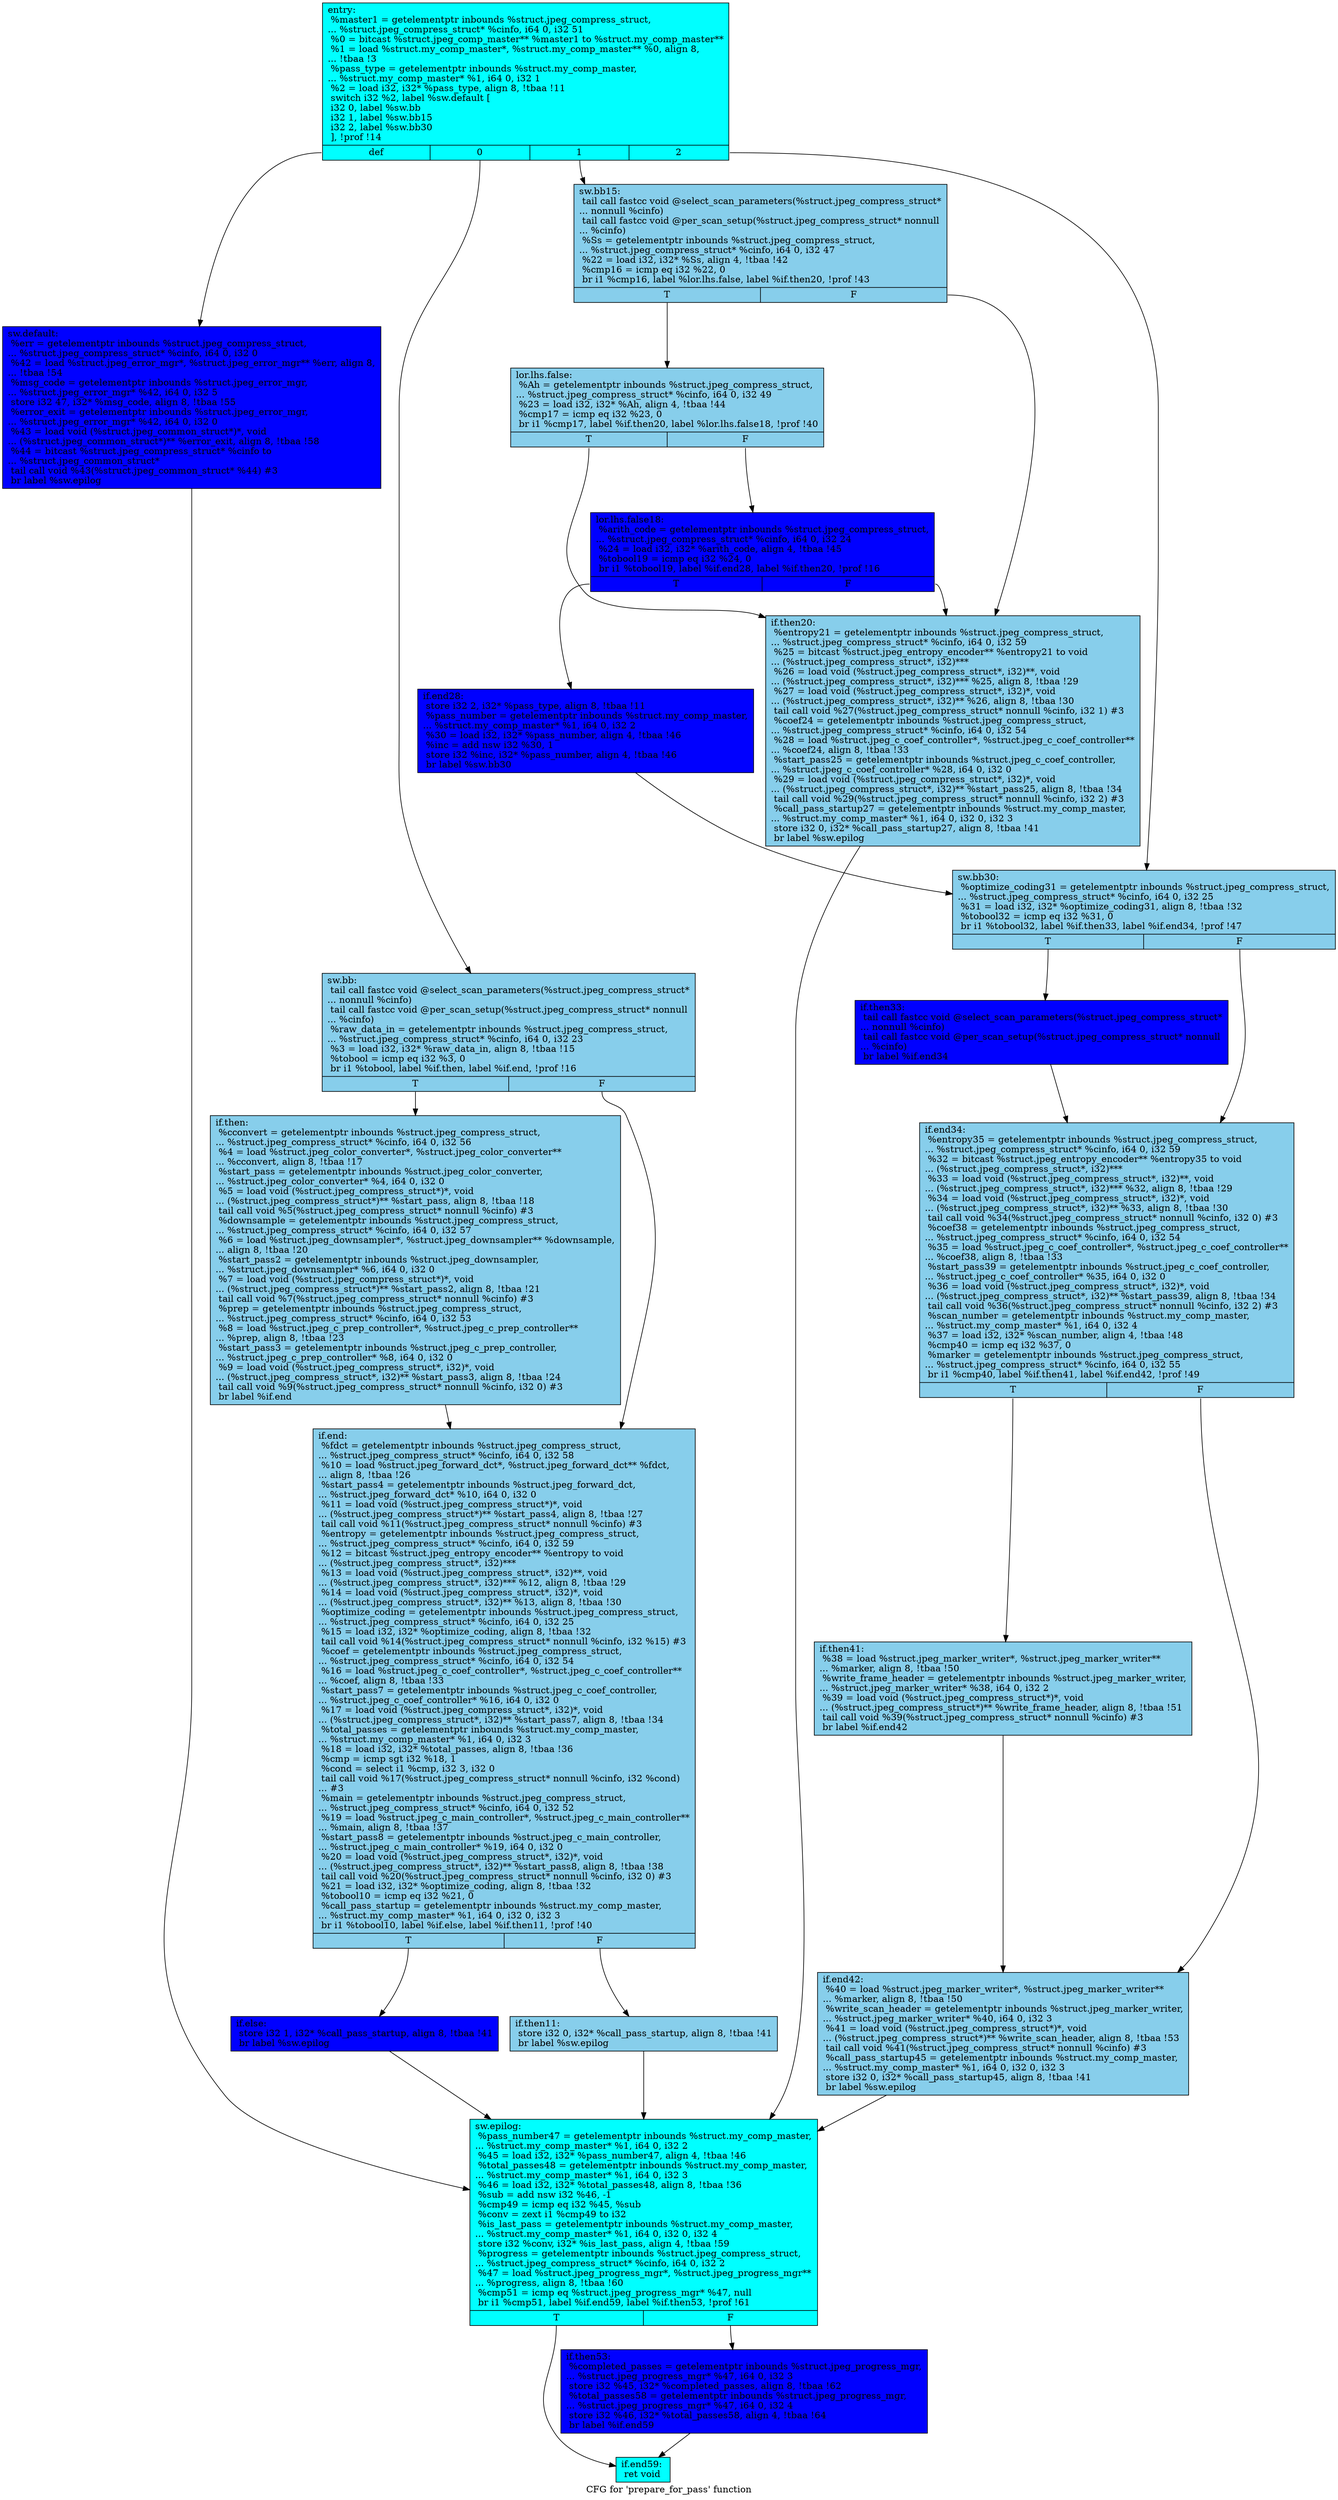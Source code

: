 digraph "CFG for 'prepare_for_pass' function" {
	label="CFG for 'prepare_for_pass' function";

	Node0x61f1650 [shape=record, style = filled, fillcolor = cyan, label="{entry:\l  %master1 = getelementptr inbounds %struct.jpeg_compress_struct,\l... %struct.jpeg_compress_struct* %cinfo, i64 0, i32 51\l  %0 = bitcast %struct.jpeg_comp_master** %master1 to %struct.my_comp_master**\l  %1 = load %struct.my_comp_master*, %struct.my_comp_master** %0, align 8,\l... !tbaa !3\l  %pass_type = getelementptr inbounds %struct.my_comp_master,\l... %struct.my_comp_master* %1, i64 0, i32 1\l  %2 = load i32, i32* %pass_type, align 8, !tbaa !11\l  switch i32 %2, label %sw.default [\l    i32 0, label %sw.bb\l    i32 1, label %sw.bb15\l    i32 2, label %sw.bb30\l  ], !prof !14\l|{<s0>def|<s1>0|<s2>1|<s3>2}}"];
	Node0x61f1650:s0 -> Node0x61f1840;
	Node0x61f1650:s1 -> Node0x61f1920;
	Node0x61f1650:s2 -> Node0x61f19d0;
	Node0x61f1650:s3 -> Node0x6214010;
	Node0x61f1920 [shape=record, style = filled, fillcolor = skyblue, label="{sw.bb:                                            \l  tail call fastcc void @select_scan_parameters(%struct.jpeg_compress_struct*\l... nonnull %cinfo)\l  tail call fastcc void @per_scan_setup(%struct.jpeg_compress_struct* nonnull\l... %cinfo)\l  %raw_data_in = getelementptr inbounds %struct.jpeg_compress_struct,\l... %struct.jpeg_compress_struct* %cinfo, i64 0, i32 23\l  %3 = load i32, i32* %raw_data_in, align 8, !tbaa !15\l  %tobool = icmp eq i32 %3, 0\l  br i1 %tobool, label %if.then, label %if.end, !prof !16\l|{<s0>T|<s1>F}}"];
	Node0x61f1920:s0 -> Node0x6214ae0;
	Node0x61f1920:s1 -> Node0x6214bb0;
	Node0x6214ae0 [shape=record, style = filled, fillcolor = skyblue, label="{if.then:                                          \l  %cconvert = getelementptr inbounds %struct.jpeg_compress_struct,\l... %struct.jpeg_compress_struct* %cinfo, i64 0, i32 56\l  %4 = load %struct.jpeg_color_converter*, %struct.jpeg_color_converter**\l... %cconvert, align 8, !tbaa !17\l  %start_pass = getelementptr inbounds %struct.jpeg_color_converter,\l... %struct.jpeg_color_converter* %4, i64 0, i32 0\l  %5 = load void (%struct.jpeg_compress_struct*)*, void\l... (%struct.jpeg_compress_struct*)** %start_pass, align 8, !tbaa !18\l  tail call void %5(%struct.jpeg_compress_struct* nonnull %cinfo) #3\l  %downsample = getelementptr inbounds %struct.jpeg_compress_struct,\l... %struct.jpeg_compress_struct* %cinfo, i64 0, i32 57\l  %6 = load %struct.jpeg_downsampler*, %struct.jpeg_downsampler** %downsample,\l... align 8, !tbaa !20\l  %start_pass2 = getelementptr inbounds %struct.jpeg_downsampler,\l... %struct.jpeg_downsampler* %6, i64 0, i32 0\l  %7 = load void (%struct.jpeg_compress_struct*)*, void\l... (%struct.jpeg_compress_struct*)** %start_pass2, align 8, !tbaa !21\l  tail call void %7(%struct.jpeg_compress_struct* nonnull %cinfo) #3\l  %prep = getelementptr inbounds %struct.jpeg_compress_struct,\l... %struct.jpeg_compress_struct* %cinfo, i64 0, i32 53\l  %8 = load %struct.jpeg_c_prep_controller*, %struct.jpeg_c_prep_controller**\l... %prep, align 8, !tbaa !23\l  %start_pass3 = getelementptr inbounds %struct.jpeg_c_prep_controller,\l... %struct.jpeg_c_prep_controller* %8, i64 0, i32 0\l  %9 = load void (%struct.jpeg_compress_struct*, i32)*, void\l... (%struct.jpeg_compress_struct*, i32)** %start_pass3, align 8, !tbaa !24\l  tail call void %9(%struct.jpeg_compress_struct* nonnull %cinfo, i32 0) #3\l  br label %if.end\l}"];
	Node0x6214ae0 -> Node0x6214bb0;
	Node0x6214bb0 [shape=record, style = filled, fillcolor = skyblue, label="{if.end:                                           \l  %fdct = getelementptr inbounds %struct.jpeg_compress_struct,\l... %struct.jpeg_compress_struct* %cinfo, i64 0, i32 58\l  %10 = load %struct.jpeg_forward_dct*, %struct.jpeg_forward_dct** %fdct,\l... align 8, !tbaa !26\l  %start_pass4 = getelementptr inbounds %struct.jpeg_forward_dct,\l... %struct.jpeg_forward_dct* %10, i64 0, i32 0\l  %11 = load void (%struct.jpeg_compress_struct*)*, void\l... (%struct.jpeg_compress_struct*)** %start_pass4, align 8, !tbaa !27\l  tail call void %11(%struct.jpeg_compress_struct* nonnull %cinfo) #3\l  %entropy = getelementptr inbounds %struct.jpeg_compress_struct,\l... %struct.jpeg_compress_struct* %cinfo, i64 0, i32 59\l  %12 = bitcast %struct.jpeg_entropy_encoder** %entropy to void\l... (%struct.jpeg_compress_struct*, i32)***\l  %13 = load void (%struct.jpeg_compress_struct*, i32)**, void\l... (%struct.jpeg_compress_struct*, i32)*** %12, align 8, !tbaa !29\l  %14 = load void (%struct.jpeg_compress_struct*, i32)*, void\l... (%struct.jpeg_compress_struct*, i32)** %13, align 8, !tbaa !30\l  %optimize_coding = getelementptr inbounds %struct.jpeg_compress_struct,\l... %struct.jpeg_compress_struct* %cinfo, i64 0, i32 25\l  %15 = load i32, i32* %optimize_coding, align 8, !tbaa !32\l  tail call void %14(%struct.jpeg_compress_struct* nonnull %cinfo, i32 %15) #3\l  %coef = getelementptr inbounds %struct.jpeg_compress_struct,\l... %struct.jpeg_compress_struct* %cinfo, i64 0, i32 54\l  %16 = load %struct.jpeg_c_coef_controller*, %struct.jpeg_c_coef_controller**\l... %coef, align 8, !tbaa !33\l  %start_pass7 = getelementptr inbounds %struct.jpeg_c_coef_controller,\l... %struct.jpeg_c_coef_controller* %16, i64 0, i32 0\l  %17 = load void (%struct.jpeg_compress_struct*, i32)*, void\l... (%struct.jpeg_compress_struct*, i32)** %start_pass7, align 8, !tbaa !34\l  %total_passes = getelementptr inbounds %struct.my_comp_master,\l... %struct.my_comp_master* %1, i64 0, i32 3\l  %18 = load i32, i32* %total_passes, align 8, !tbaa !36\l  %cmp = icmp sgt i32 %18, 1\l  %cond = select i1 %cmp, i32 3, i32 0\l  tail call void %17(%struct.jpeg_compress_struct* nonnull %cinfo, i32 %cond)\l... #3\l  %main = getelementptr inbounds %struct.jpeg_compress_struct,\l... %struct.jpeg_compress_struct* %cinfo, i64 0, i32 52\l  %19 = load %struct.jpeg_c_main_controller*, %struct.jpeg_c_main_controller**\l... %main, align 8, !tbaa !37\l  %start_pass8 = getelementptr inbounds %struct.jpeg_c_main_controller,\l... %struct.jpeg_c_main_controller* %19, i64 0, i32 0\l  %20 = load void (%struct.jpeg_compress_struct*, i32)*, void\l... (%struct.jpeg_compress_struct*, i32)** %start_pass8, align 8, !tbaa !38\l  tail call void %20(%struct.jpeg_compress_struct* nonnull %cinfo, i32 0) #3\l  %21 = load i32, i32* %optimize_coding, align 8, !tbaa !32\l  %tobool10 = icmp eq i32 %21, 0\l  %call_pass_startup = getelementptr inbounds %struct.my_comp_master,\l... %struct.my_comp_master* %1, i64 0, i32 0, i32 3\l  br i1 %tobool10, label %if.else, label %if.then11, !prof !40\l|{<s0>T|<s1>F}}"];
	Node0x6214bb0:s0 -> Node0x6217f80;
	Node0x6214bb0:s1 -> Node0x6218030;
	Node0x6218030 [shape=record, style = filled, fillcolor = skyblue, label="{if.then11:                                        \l  store i32 0, i32* %call_pass_startup, align 8, !tbaa !41\l  br label %sw.epilog\l}"];
	Node0x6218030 -> Node0x6218330;
	Node0x6217f80 [shape=record, style = filled, fillcolor = blue, label="{if.else:                                          \l  store i32 1, i32* %call_pass_startup, align 8, !tbaa !41\l  br label %sw.epilog\l}"];
	Node0x6217f80 -> Node0x6218330;
	Node0x61f19d0 [shape=record, style = filled, fillcolor = skyblue, label="{sw.bb15:                                          \l  tail call fastcc void @select_scan_parameters(%struct.jpeg_compress_struct*\l... nonnull %cinfo)\l  tail call fastcc void @per_scan_setup(%struct.jpeg_compress_struct* nonnull\l... %cinfo)\l  %Ss = getelementptr inbounds %struct.jpeg_compress_struct,\l... %struct.jpeg_compress_struct* %cinfo, i64 0, i32 47\l  %22 = load i32, i32* %Ss, align 4, !tbaa !42\l  %cmp16 = icmp eq i32 %22, 0\l  br i1 %cmp16, label %lor.lhs.false, label %if.then20, !prof !43\l|{<s0>T|<s1>F}}"];
	Node0x61f19d0:s0 -> Node0x6218f30;
	Node0x61f19d0:s1 -> Node0x6218fe0;
	Node0x6218f30 [shape=record, style = filled, fillcolor = skyblue, label="{lor.lhs.false:                                    \l  %Ah = getelementptr inbounds %struct.jpeg_compress_struct,\l... %struct.jpeg_compress_struct* %cinfo, i64 0, i32 49\l  %23 = load i32, i32* %Ah, align 4, !tbaa !44\l  %cmp17 = icmp eq i32 %23, 0\l  br i1 %cmp17, label %if.then20, label %lor.lhs.false18, !prof !40\l|{<s0>T|<s1>F}}"];
	Node0x6218f30:s0 -> Node0x6218fe0;
	Node0x6218f30:s1 -> Node0x6219550;
	Node0x6219550 [shape=record, style = filled, fillcolor = blue, label="{lor.lhs.false18:                                  \l  %arith_code = getelementptr inbounds %struct.jpeg_compress_struct,\l... %struct.jpeg_compress_struct* %cinfo, i64 0, i32 24\l  %24 = load i32, i32* %arith_code, align 4, !tbaa !45\l  %tobool19 = icmp eq i32 %24, 0\l  br i1 %tobool19, label %if.end28, label %if.then20, !prof !16\l|{<s0>T|<s1>F}}"];
	Node0x6219550:s0 -> Node0x6219970;
	Node0x6219550:s1 -> Node0x6218fe0;
	Node0x6218fe0 [shape=record, style = filled, fillcolor = skyblue, label="{if.then20:                                        \l  %entropy21 = getelementptr inbounds %struct.jpeg_compress_struct,\l... %struct.jpeg_compress_struct* %cinfo, i64 0, i32 59\l  %25 = bitcast %struct.jpeg_entropy_encoder** %entropy21 to void\l... (%struct.jpeg_compress_struct*, i32)***\l  %26 = load void (%struct.jpeg_compress_struct*, i32)**, void\l... (%struct.jpeg_compress_struct*, i32)*** %25, align 8, !tbaa !29\l  %27 = load void (%struct.jpeg_compress_struct*, i32)*, void\l... (%struct.jpeg_compress_struct*, i32)** %26, align 8, !tbaa !30\l  tail call void %27(%struct.jpeg_compress_struct* nonnull %cinfo, i32 1) #3\l  %coef24 = getelementptr inbounds %struct.jpeg_compress_struct,\l... %struct.jpeg_compress_struct* %cinfo, i64 0, i32 54\l  %28 = load %struct.jpeg_c_coef_controller*, %struct.jpeg_c_coef_controller**\l... %coef24, align 8, !tbaa !33\l  %start_pass25 = getelementptr inbounds %struct.jpeg_c_coef_controller,\l... %struct.jpeg_c_coef_controller* %28, i64 0, i32 0\l  %29 = load void (%struct.jpeg_compress_struct*, i32)*, void\l... (%struct.jpeg_compress_struct*, i32)** %start_pass25, align 8, !tbaa !34\l  tail call void %29(%struct.jpeg_compress_struct* nonnull %cinfo, i32 2) #3\l  %call_pass_startup27 = getelementptr inbounds %struct.my_comp_master,\l... %struct.my_comp_master* %1, i64 0, i32 0, i32 3\l  store i32 0, i32* %call_pass_startup27, align 8, !tbaa !41\l  br label %sw.epilog\l}"];
	Node0x6218fe0 -> Node0x6218330;
	Node0x6219970 [shape=record, style = filled, fillcolor = blue, label="{if.end28:                                         \l  store i32 2, i32* %pass_type, align 8, !tbaa !11\l  %pass_number = getelementptr inbounds %struct.my_comp_master,\l... %struct.my_comp_master* %1, i64 0, i32 2\l  %30 = load i32, i32* %pass_number, align 4, !tbaa !46\l  %inc = add nsw i32 %30, 1\l  store i32 %inc, i32* %pass_number, align 4, !tbaa !46\l  br label %sw.bb30\l}"];
	Node0x6219970 -> Node0x6214010;
	Node0x6214010 [shape=record, style = filled, fillcolor = skyblue, label="{sw.bb30:                                          \l  %optimize_coding31 = getelementptr inbounds %struct.jpeg_compress_struct,\l... %struct.jpeg_compress_struct* %cinfo, i64 0, i32 25\l  %31 = load i32, i32* %optimize_coding31, align 8, !tbaa !32\l  %tobool32 = icmp eq i32 %31, 0\l  br i1 %tobool32, label %if.then33, label %if.end34, !prof !47\l|{<s0>T|<s1>F}}"];
	Node0x6214010:s0 -> Node0x621c8e0;
	Node0x6214010:s1 -> Node0x621c990;
	Node0x621c8e0 [shape=record, style = filled, fillcolor = blue, label="{if.then33:                                        \l  tail call fastcc void @select_scan_parameters(%struct.jpeg_compress_struct*\l... nonnull %cinfo)\l  tail call fastcc void @per_scan_setup(%struct.jpeg_compress_struct* nonnull\l... %cinfo)\l  br label %if.end34\l}"];
	Node0x621c8e0 -> Node0x621c990;
	Node0x621c990 [shape=record, style = filled, fillcolor = skyblue, label="{if.end34:                                         \l  %entropy35 = getelementptr inbounds %struct.jpeg_compress_struct,\l... %struct.jpeg_compress_struct* %cinfo, i64 0, i32 59\l  %32 = bitcast %struct.jpeg_entropy_encoder** %entropy35 to void\l... (%struct.jpeg_compress_struct*, i32)***\l  %33 = load void (%struct.jpeg_compress_struct*, i32)**, void\l... (%struct.jpeg_compress_struct*, i32)*** %32, align 8, !tbaa !29\l  %34 = load void (%struct.jpeg_compress_struct*, i32)*, void\l... (%struct.jpeg_compress_struct*, i32)** %33, align 8, !tbaa !30\l  tail call void %34(%struct.jpeg_compress_struct* nonnull %cinfo, i32 0) #3\l  %coef38 = getelementptr inbounds %struct.jpeg_compress_struct,\l... %struct.jpeg_compress_struct* %cinfo, i64 0, i32 54\l  %35 = load %struct.jpeg_c_coef_controller*, %struct.jpeg_c_coef_controller**\l... %coef38, align 8, !tbaa !33\l  %start_pass39 = getelementptr inbounds %struct.jpeg_c_coef_controller,\l... %struct.jpeg_c_coef_controller* %35, i64 0, i32 0\l  %36 = load void (%struct.jpeg_compress_struct*, i32)*, void\l... (%struct.jpeg_compress_struct*, i32)** %start_pass39, align 8, !tbaa !34\l  tail call void %36(%struct.jpeg_compress_struct* nonnull %cinfo, i32 2) #3\l  %scan_number = getelementptr inbounds %struct.my_comp_master,\l... %struct.my_comp_master* %1, i64 0, i32 4\l  %37 = load i32, i32* %scan_number, align 4, !tbaa !48\l  %cmp40 = icmp eq i32 %37, 0\l  %marker = getelementptr inbounds %struct.jpeg_compress_struct,\l... %struct.jpeg_compress_struct* %cinfo, i64 0, i32 55\l  br i1 %cmp40, label %if.then41, label %if.end42, !prof !49\l|{<s0>T|<s1>F}}"];
	Node0x621c990:s0 -> Node0x621e260;
	Node0x621c990:s1 -> Node0x621e340;
	Node0x621e260 [shape=record, style = filled, fillcolor = skyblue, label="{if.then41:                                        \l  %38 = load %struct.jpeg_marker_writer*, %struct.jpeg_marker_writer**\l... %marker, align 8, !tbaa !50\l  %write_frame_header = getelementptr inbounds %struct.jpeg_marker_writer,\l... %struct.jpeg_marker_writer* %38, i64 0, i32 2\l  %39 = load void (%struct.jpeg_compress_struct*)*, void\l... (%struct.jpeg_compress_struct*)** %write_frame_header, align 8, !tbaa !51\l  tail call void %39(%struct.jpeg_compress_struct* nonnull %cinfo) #3\l  br label %if.end42\l}"];
	Node0x621e260 -> Node0x621e340;
	Node0x621e340 [shape=record, style = filled, fillcolor = skyblue, label="{if.end42:                                         \l  %40 = load %struct.jpeg_marker_writer*, %struct.jpeg_marker_writer**\l... %marker, align 8, !tbaa !50\l  %write_scan_header = getelementptr inbounds %struct.jpeg_marker_writer,\l... %struct.jpeg_marker_writer* %40, i64 0, i32 3\l  %41 = load void (%struct.jpeg_compress_struct*)*, void\l... (%struct.jpeg_compress_struct*)** %write_scan_header, align 8, !tbaa !53\l  tail call void %41(%struct.jpeg_compress_struct* nonnull %cinfo) #3\l  %call_pass_startup45 = getelementptr inbounds %struct.my_comp_master,\l... %struct.my_comp_master* %1, i64 0, i32 0, i32 3\l  store i32 0, i32* %call_pass_startup45, align 8, !tbaa !41\l  br label %sw.epilog\l}"];
	Node0x621e340 -> Node0x6218330;
	Node0x61f1840 [shape=record, style = filled, fillcolor = blue, label="{sw.default:                                       \l  %err = getelementptr inbounds %struct.jpeg_compress_struct,\l... %struct.jpeg_compress_struct* %cinfo, i64 0, i32 0\l  %42 = load %struct.jpeg_error_mgr*, %struct.jpeg_error_mgr** %err, align 8,\l... !tbaa !54\l  %msg_code = getelementptr inbounds %struct.jpeg_error_mgr,\l... %struct.jpeg_error_mgr* %42, i64 0, i32 5\l  store i32 47, i32* %msg_code, align 8, !tbaa !55\l  %error_exit = getelementptr inbounds %struct.jpeg_error_mgr,\l... %struct.jpeg_error_mgr* %42, i64 0, i32 0\l  %43 = load void (%struct.jpeg_common_struct*)*, void\l... (%struct.jpeg_common_struct*)** %error_exit, align 8, !tbaa !58\l  %44 = bitcast %struct.jpeg_compress_struct* %cinfo to\l... %struct.jpeg_common_struct*\l  tail call void %43(%struct.jpeg_common_struct* %44) #3\l  br label %sw.epilog\l}"];
	Node0x61f1840 -> Node0x6218330;
	Node0x6218330 [shape=record, style = filled, fillcolor = cyan, label="{sw.epilog:                                        \l  %pass_number47 = getelementptr inbounds %struct.my_comp_master,\l... %struct.my_comp_master* %1, i64 0, i32 2\l  %45 = load i32, i32* %pass_number47, align 4, !tbaa !46\l  %total_passes48 = getelementptr inbounds %struct.my_comp_master,\l... %struct.my_comp_master* %1, i64 0, i32 3\l  %46 = load i32, i32* %total_passes48, align 8, !tbaa !36\l  %sub = add nsw i32 %46, -1\l  %cmp49 = icmp eq i32 %45, %sub\l  %conv = zext i1 %cmp49 to i32\l  %is_last_pass = getelementptr inbounds %struct.my_comp_master,\l... %struct.my_comp_master* %1, i64 0, i32 0, i32 4\l  store i32 %conv, i32* %is_last_pass, align 4, !tbaa !59\l  %progress = getelementptr inbounds %struct.jpeg_compress_struct,\l... %struct.jpeg_compress_struct* %cinfo, i64 0, i32 2\l  %47 = load %struct.jpeg_progress_mgr*, %struct.jpeg_progress_mgr**\l... %progress, align 8, !tbaa !60\l  %cmp51 = icmp eq %struct.jpeg_progress_mgr* %47, null\l  br i1 %cmp51, label %if.end59, label %if.then53, !prof !61\l|{<s0>T|<s1>F}}"];
	Node0x6218330:s0 -> Node0x6220b90;
	Node0x6218330:s1 -> Node0x6220c70;
	Node0x6220c70 [shape=record, style = filled, fillcolor = blue, label="{if.then53:                                        \l  %completed_passes = getelementptr inbounds %struct.jpeg_progress_mgr,\l... %struct.jpeg_progress_mgr* %47, i64 0, i32 3\l  store i32 %45, i32* %completed_passes, align 8, !tbaa !62\l  %total_passes58 = getelementptr inbounds %struct.jpeg_progress_mgr,\l... %struct.jpeg_progress_mgr* %47, i64 0, i32 4\l  store i32 %46, i32* %total_passes58, align 4, !tbaa !64\l  br label %if.end59\l}"];
	Node0x6220c70 -> Node0x6220b90;
	Node0x6220b90 [shape=record, style = filled, fillcolor = cyan, label="{if.end59:                                         \l  ret void\l}"];
}
